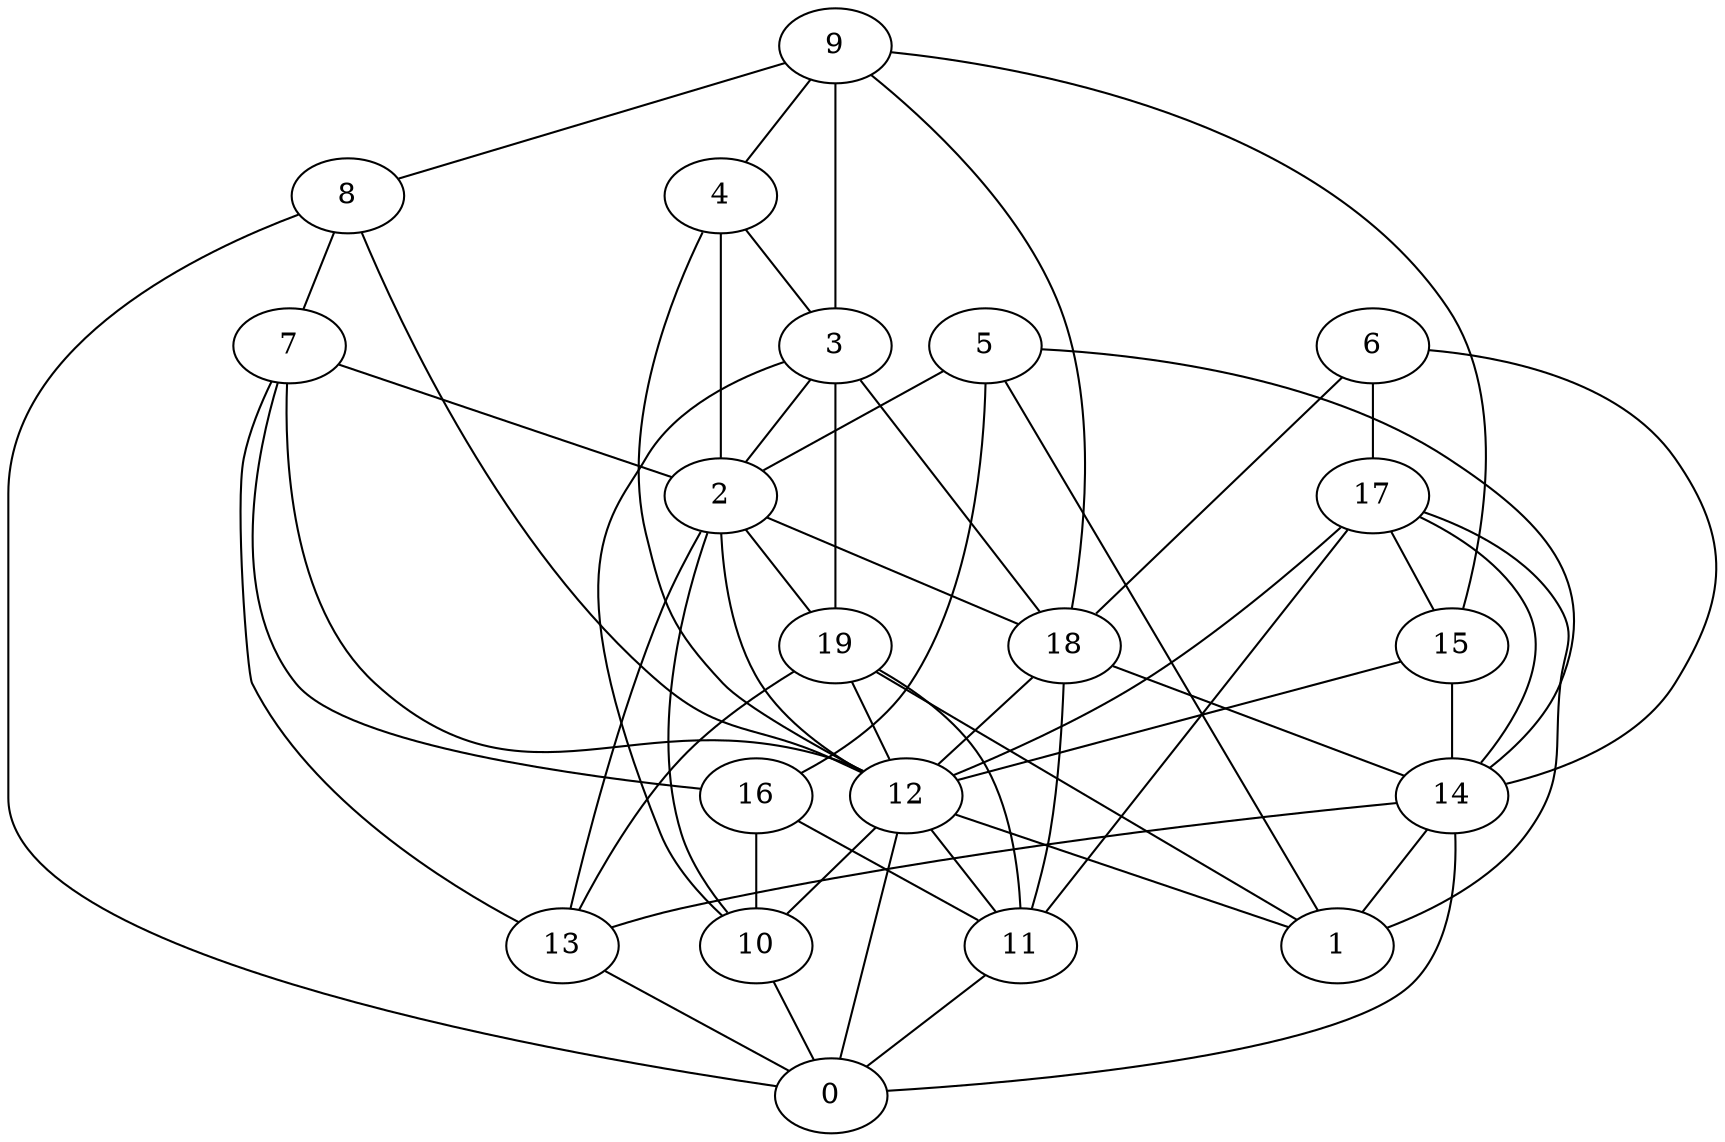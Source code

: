 digraph GG_graph {

subgraph G_graph {
edge [color = black]
"10" -> "0" [dir = none]
"2" -> "10" [dir = none]
"2" -> "12" [dir = none]
"2" -> "13" [dir = none]
"2" -> "18" [dir = none]
"2" -> "19" [dir = none]
"6" -> "17" [dir = none]
"6" -> "18" [dir = none]
"6" -> "14" [dir = none]
"19" -> "11" [dir = none]
"19" -> "12" [dir = none]
"19" -> "1" [dir = none]
"19" -> "13" [dir = none]
"4" -> "3" [dir = none]
"4" -> "12" [dir = none]
"4" -> "2" [dir = none]
"16" -> "10" [dir = none]
"16" -> "11" [dir = none]
"3" -> "19" [dir = none]
"3" -> "2" [dir = none]
"3" -> "18" [dir = none]
"3" -> "10" [dir = none]
"5" -> "14" [dir = none]
"5" -> "16" [dir = none]
"5" -> "1" [dir = none]
"5" -> "2" [dir = none]
"11" -> "0" [dir = none]
"18" -> "14" [dir = none]
"18" -> "11" [dir = none]
"18" -> "12" [dir = none]
"17" -> "15" [dir = none]
"17" -> "12" [dir = none]
"17" -> "14" [dir = none]
"17" -> "11" [dir = none]
"17" -> "1" [dir = none]
"7" -> "12" [dir = none]
"7" -> "16" [dir = none]
"7" -> "2" [dir = none]
"7" -> "13" [dir = none]
"14" -> "0" [dir = none]
"14" -> "13" [dir = none]
"14" -> "1" [dir = none]
"13" -> "0" [dir = none]
"15" -> "12" [dir = none]
"15" -> "14" [dir = none]
"9" -> "8" [dir = none]
"9" -> "18" [dir = none]
"9" -> "3" [dir = none]
"9" -> "4" [dir = none]
"9" -> "15" [dir = none]
"12" -> "11" [dir = none]
"12" -> "0" [dir = none]
"12" -> "10" [dir = none]
"12" -> "1" [dir = none]
"8" -> "7" [dir = none]
"8" -> "12" [dir = none]
"8" -> "0" [dir = none]
}

}
